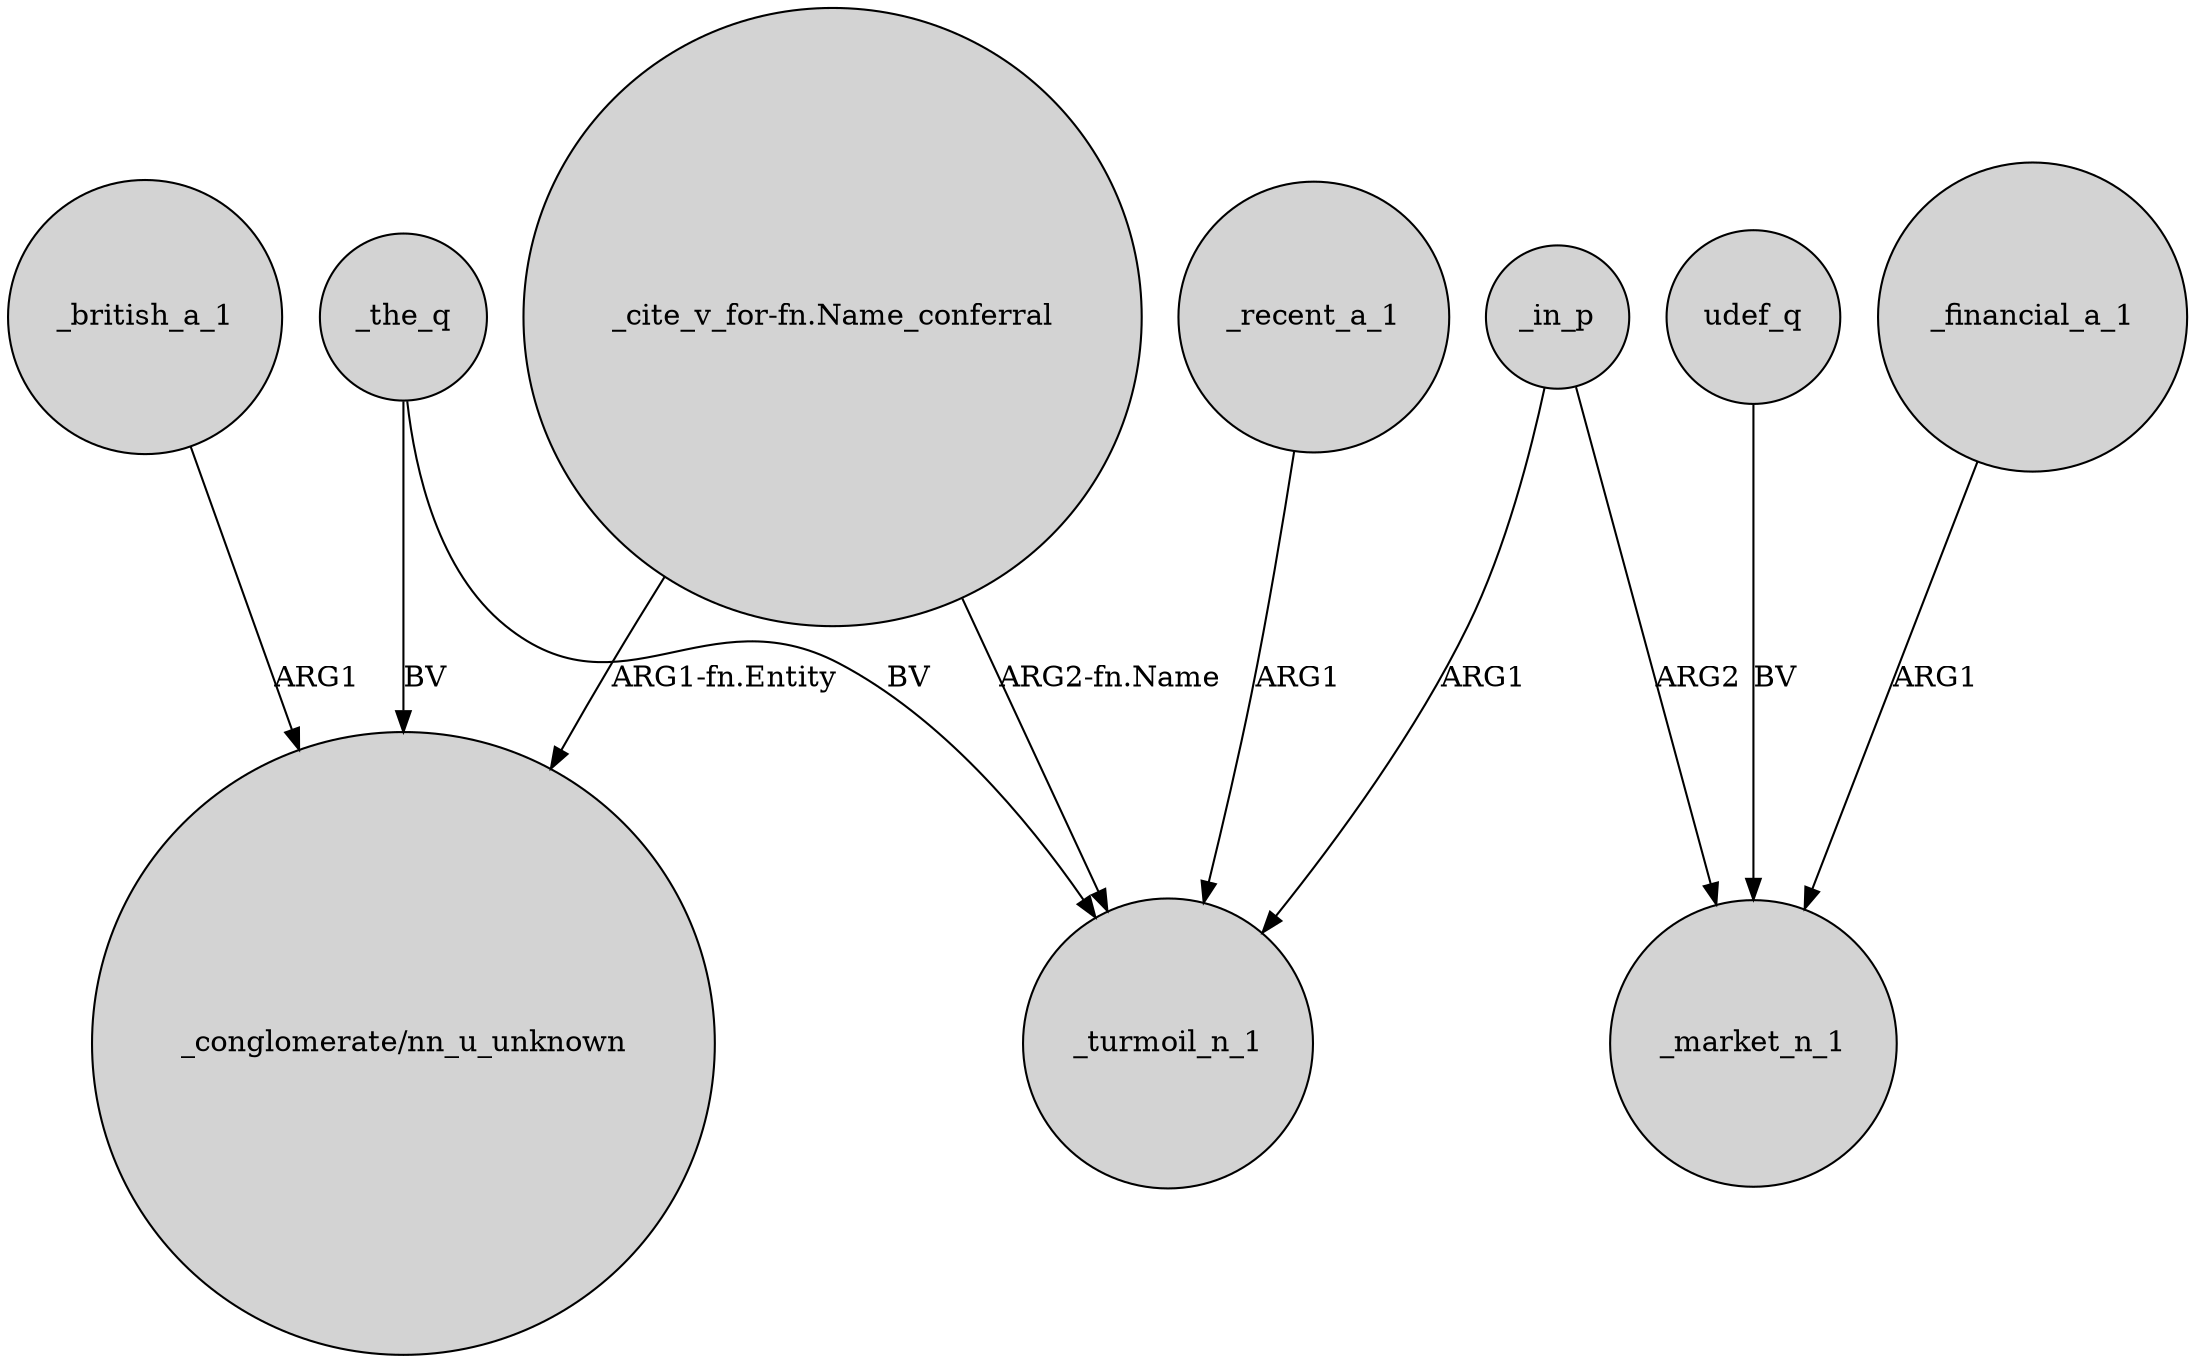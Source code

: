 digraph {
	node [shape=circle style=filled]
	_the_q -> _turmoil_n_1 [label=BV]
	_the_q -> "_conglomerate/nn_u_unknown" [label=BV]
	udef_q -> _market_n_1 [label=BV]
	"_cite_v_for-fn.Name_conferral" -> _turmoil_n_1 [label="ARG2-fn.Name"]
	"_cite_v_for-fn.Name_conferral" -> "_conglomerate/nn_u_unknown" [label="ARG1-fn.Entity"]
	_financial_a_1 -> _market_n_1 [label=ARG1]
	_british_a_1 -> "_conglomerate/nn_u_unknown" [label=ARG1]
	_in_p -> _turmoil_n_1 [label=ARG1]
	_recent_a_1 -> _turmoil_n_1 [label=ARG1]
	_in_p -> _market_n_1 [label=ARG2]
}
